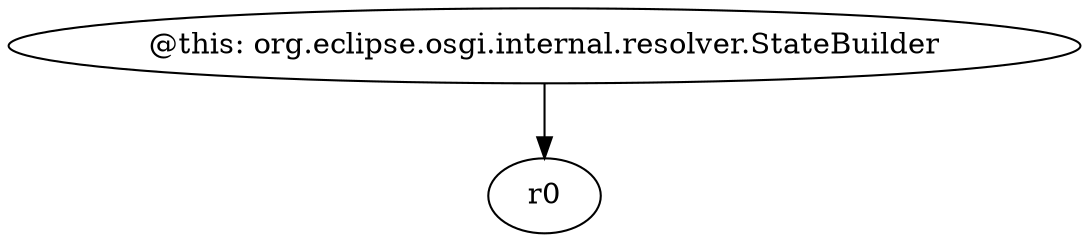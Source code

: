 digraph g {
0[label="@this: org.eclipse.osgi.internal.resolver.StateBuilder"]
1[label="r0"]
0->1[label=""]
}